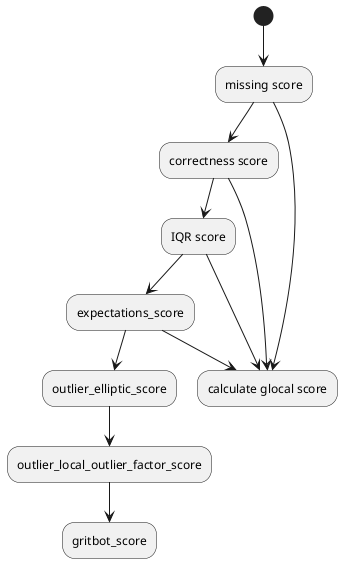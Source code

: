 @startuml
(*) --> "missing score"

"missing score" --> "correctness score"

"missing score" --> "calculate glocal score"


"correctness score" --> "IQR score"

"correctness score" --> "calculate glocal score"

"IQR score" --> "expectations_score"

"IQR score" --> "calculate glocal score"

"expectations_score" --> "outlier_elliptic_score"

"expectations_score" --> "calculate glocal score"

"outlier_elliptic_score" --> "outlier_local_outlier_factor_score"

"outlier_local_outlier_factor_score" --> "gritbot_score"




@enduml